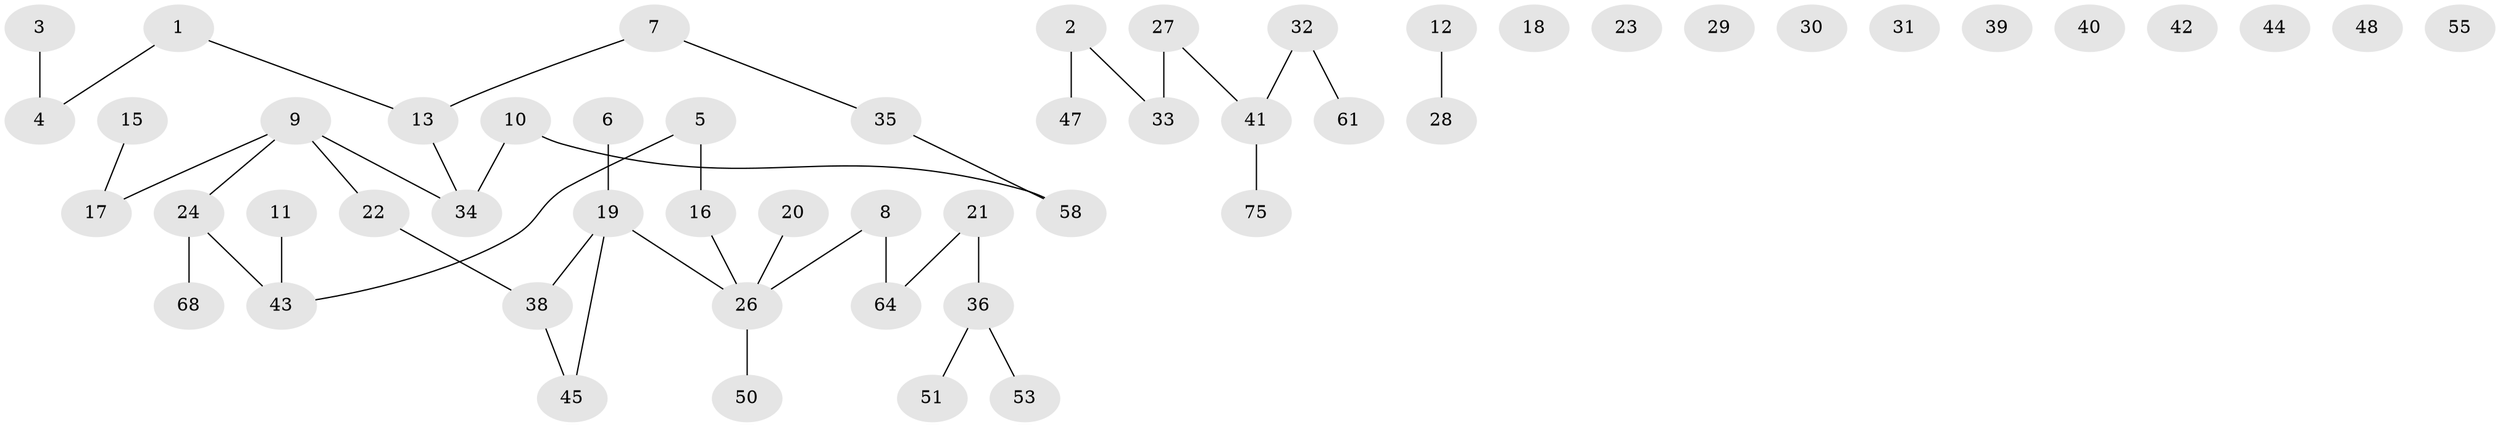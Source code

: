 // original degree distribution, {3: 0.18421052631578946, 1: 0.32894736842105265, 2: 0.32894736842105265, 4: 0.02631578947368421, 0: 0.11842105263157894, 5: 0.013157894736842105}
// Generated by graph-tools (version 1.1) at 2025/16/03/04/25 18:16:41]
// undirected, 53 vertices, 42 edges
graph export_dot {
graph [start="1"]
  node [color=gray90,style=filled];
  1 [super="+72+56"];
  2 [super="+49"];
  3 [super="+74"];
  4;
  5;
  6;
  7 [super="+37"];
  8;
  9 [super="+14"];
  10;
  11 [super="+70"];
  12;
  13;
  15;
  16;
  17 [super="+66"];
  18;
  19 [super="+25"];
  20;
  21;
  22;
  23;
  24;
  26;
  27;
  28 [super="+59+60"];
  29;
  30 [super="+71"];
  31 [super="+63"];
  32;
  33;
  34;
  35;
  36;
  38;
  39;
  40;
  41;
  42;
  43 [super="+65+52"];
  44;
  45 [super="+46"];
  47;
  48;
  50 [super="+57"];
  51;
  53;
  55;
  58 [super="+62"];
  61;
  64 [super="+67"];
  68;
  75;
  1 -- 13;
  1 -- 4;
  2 -- 33;
  2 -- 47;
  3 -- 4;
  5 -- 16;
  5 -- 43;
  6 -- 19;
  7 -- 13;
  7 -- 35;
  8 -- 26;
  8 -- 64;
  9 -- 17;
  9 -- 24;
  9 -- 34;
  9 -- 22;
  10 -- 34;
  10 -- 58;
  11 -- 43;
  12 -- 28;
  13 -- 34;
  15 -- 17;
  16 -- 26;
  19 -- 26;
  19 -- 45;
  19 -- 38;
  20 -- 26;
  21 -- 36;
  21 -- 64;
  22 -- 38;
  24 -- 68;
  24 -- 43;
  26 -- 50;
  27 -- 33;
  27 -- 41;
  32 -- 41;
  32 -- 61;
  35 -- 58;
  36 -- 51;
  36 -- 53;
  38 -- 45;
  41 -- 75;
}
